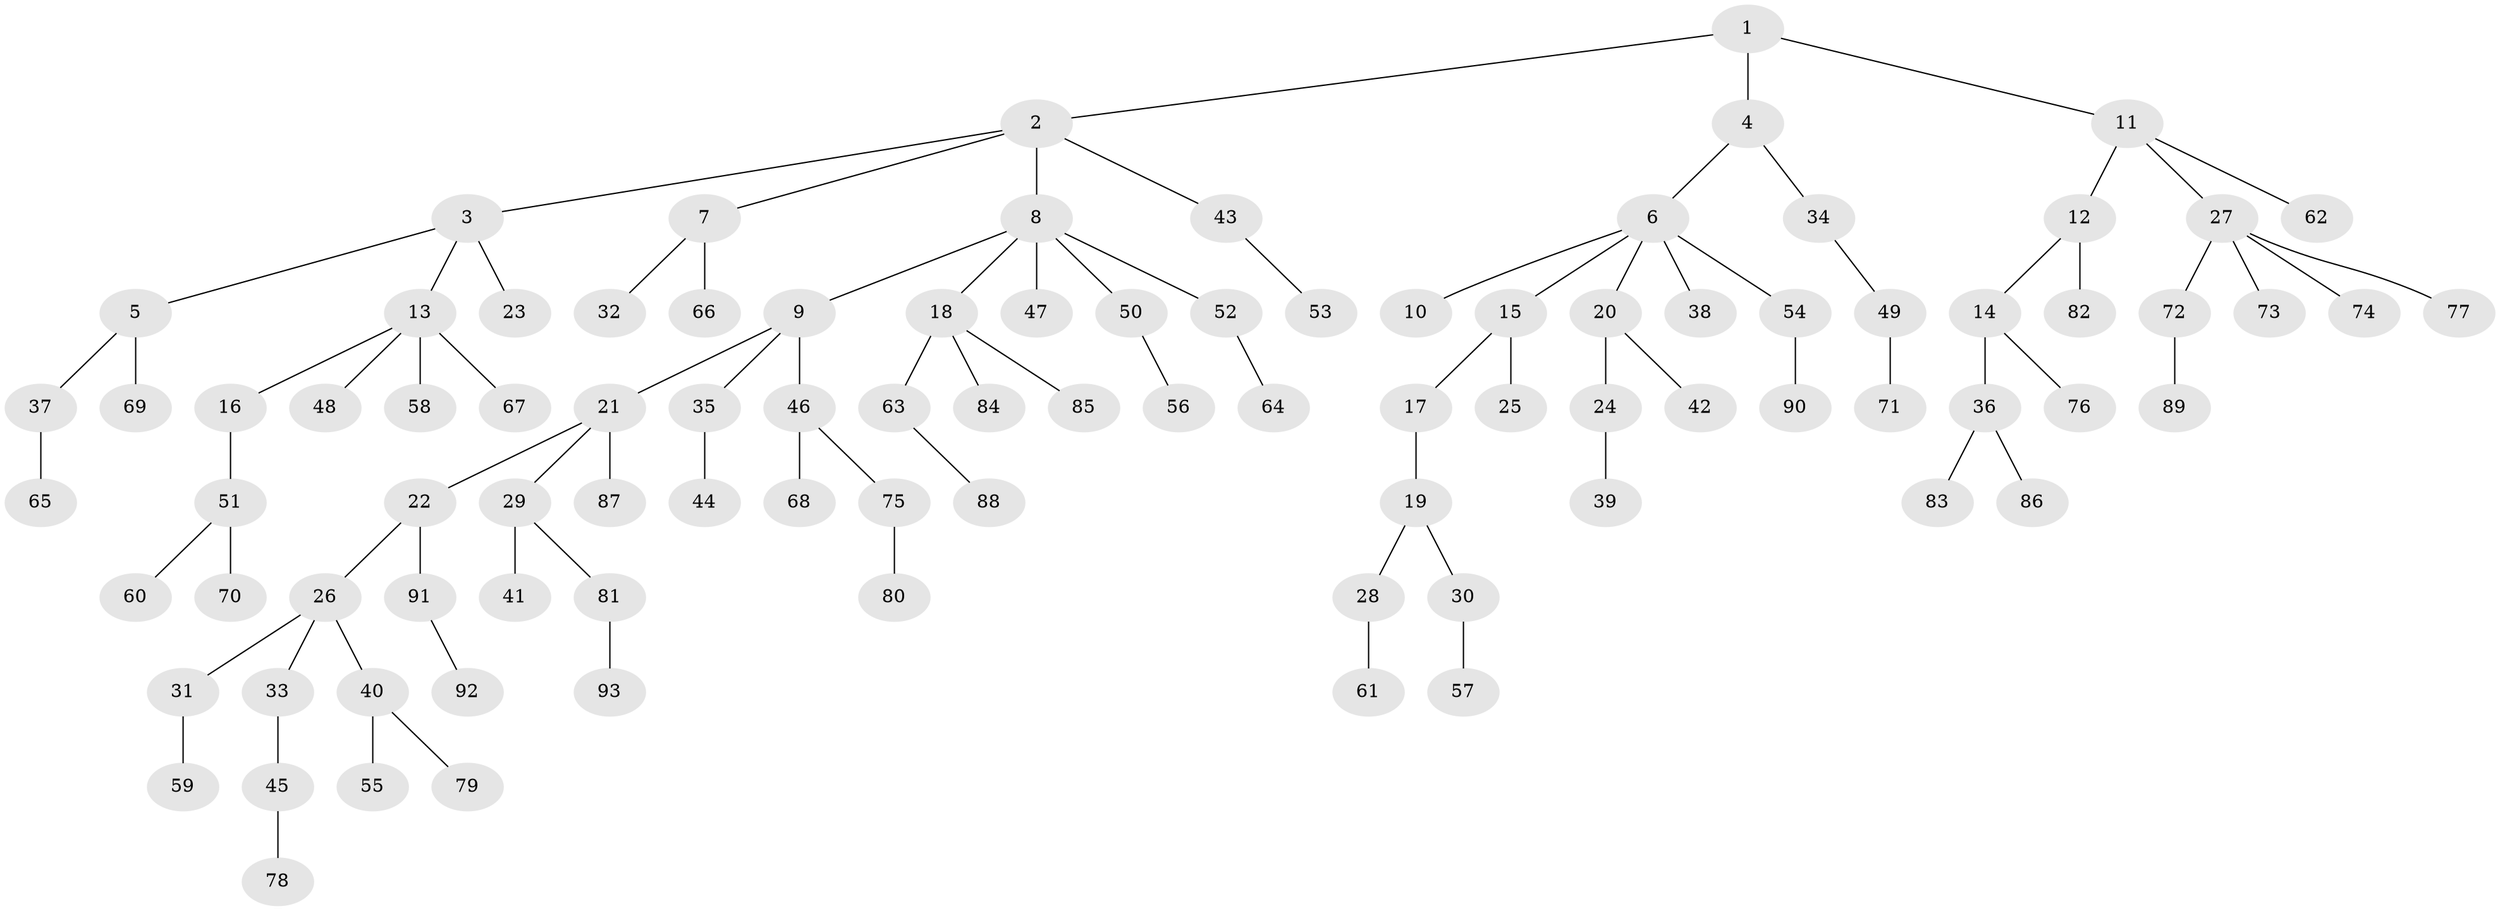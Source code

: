 // Generated by graph-tools (version 1.1) at 2025/11/02/27/25 16:11:29]
// undirected, 93 vertices, 92 edges
graph export_dot {
graph [start="1"]
  node [color=gray90,style=filled];
  1;
  2;
  3;
  4;
  5;
  6;
  7;
  8;
  9;
  10;
  11;
  12;
  13;
  14;
  15;
  16;
  17;
  18;
  19;
  20;
  21;
  22;
  23;
  24;
  25;
  26;
  27;
  28;
  29;
  30;
  31;
  32;
  33;
  34;
  35;
  36;
  37;
  38;
  39;
  40;
  41;
  42;
  43;
  44;
  45;
  46;
  47;
  48;
  49;
  50;
  51;
  52;
  53;
  54;
  55;
  56;
  57;
  58;
  59;
  60;
  61;
  62;
  63;
  64;
  65;
  66;
  67;
  68;
  69;
  70;
  71;
  72;
  73;
  74;
  75;
  76;
  77;
  78;
  79;
  80;
  81;
  82;
  83;
  84;
  85;
  86;
  87;
  88;
  89;
  90;
  91;
  92;
  93;
  1 -- 2;
  1 -- 4;
  1 -- 11;
  2 -- 3;
  2 -- 7;
  2 -- 8;
  2 -- 43;
  3 -- 5;
  3 -- 13;
  3 -- 23;
  4 -- 6;
  4 -- 34;
  5 -- 37;
  5 -- 69;
  6 -- 10;
  6 -- 15;
  6 -- 20;
  6 -- 38;
  6 -- 54;
  7 -- 32;
  7 -- 66;
  8 -- 9;
  8 -- 18;
  8 -- 47;
  8 -- 50;
  8 -- 52;
  9 -- 21;
  9 -- 35;
  9 -- 46;
  11 -- 12;
  11 -- 27;
  11 -- 62;
  12 -- 14;
  12 -- 82;
  13 -- 16;
  13 -- 48;
  13 -- 58;
  13 -- 67;
  14 -- 36;
  14 -- 76;
  15 -- 17;
  15 -- 25;
  16 -- 51;
  17 -- 19;
  18 -- 63;
  18 -- 84;
  18 -- 85;
  19 -- 28;
  19 -- 30;
  20 -- 24;
  20 -- 42;
  21 -- 22;
  21 -- 29;
  21 -- 87;
  22 -- 26;
  22 -- 91;
  24 -- 39;
  26 -- 31;
  26 -- 33;
  26 -- 40;
  27 -- 72;
  27 -- 73;
  27 -- 74;
  27 -- 77;
  28 -- 61;
  29 -- 41;
  29 -- 81;
  30 -- 57;
  31 -- 59;
  33 -- 45;
  34 -- 49;
  35 -- 44;
  36 -- 83;
  36 -- 86;
  37 -- 65;
  40 -- 55;
  40 -- 79;
  43 -- 53;
  45 -- 78;
  46 -- 68;
  46 -- 75;
  49 -- 71;
  50 -- 56;
  51 -- 60;
  51 -- 70;
  52 -- 64;
  54 -- 90;
  63 -- 88;
  72 -- 89;
  75 -- 80;
  81 -- 93;
  91 -- 92;
}
